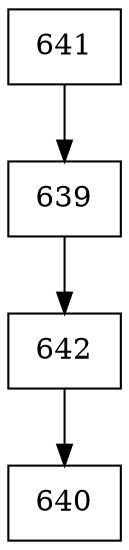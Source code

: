 digraph G {
  node [shape=record];
  node0 [label="{641}"];
  node0 -> node1;
  node1 [label="{639}"];
  node1 -> node2;
  node2 [label="{642}"];
  node2 -> node3;
  node3 [label="{640}"];
}
